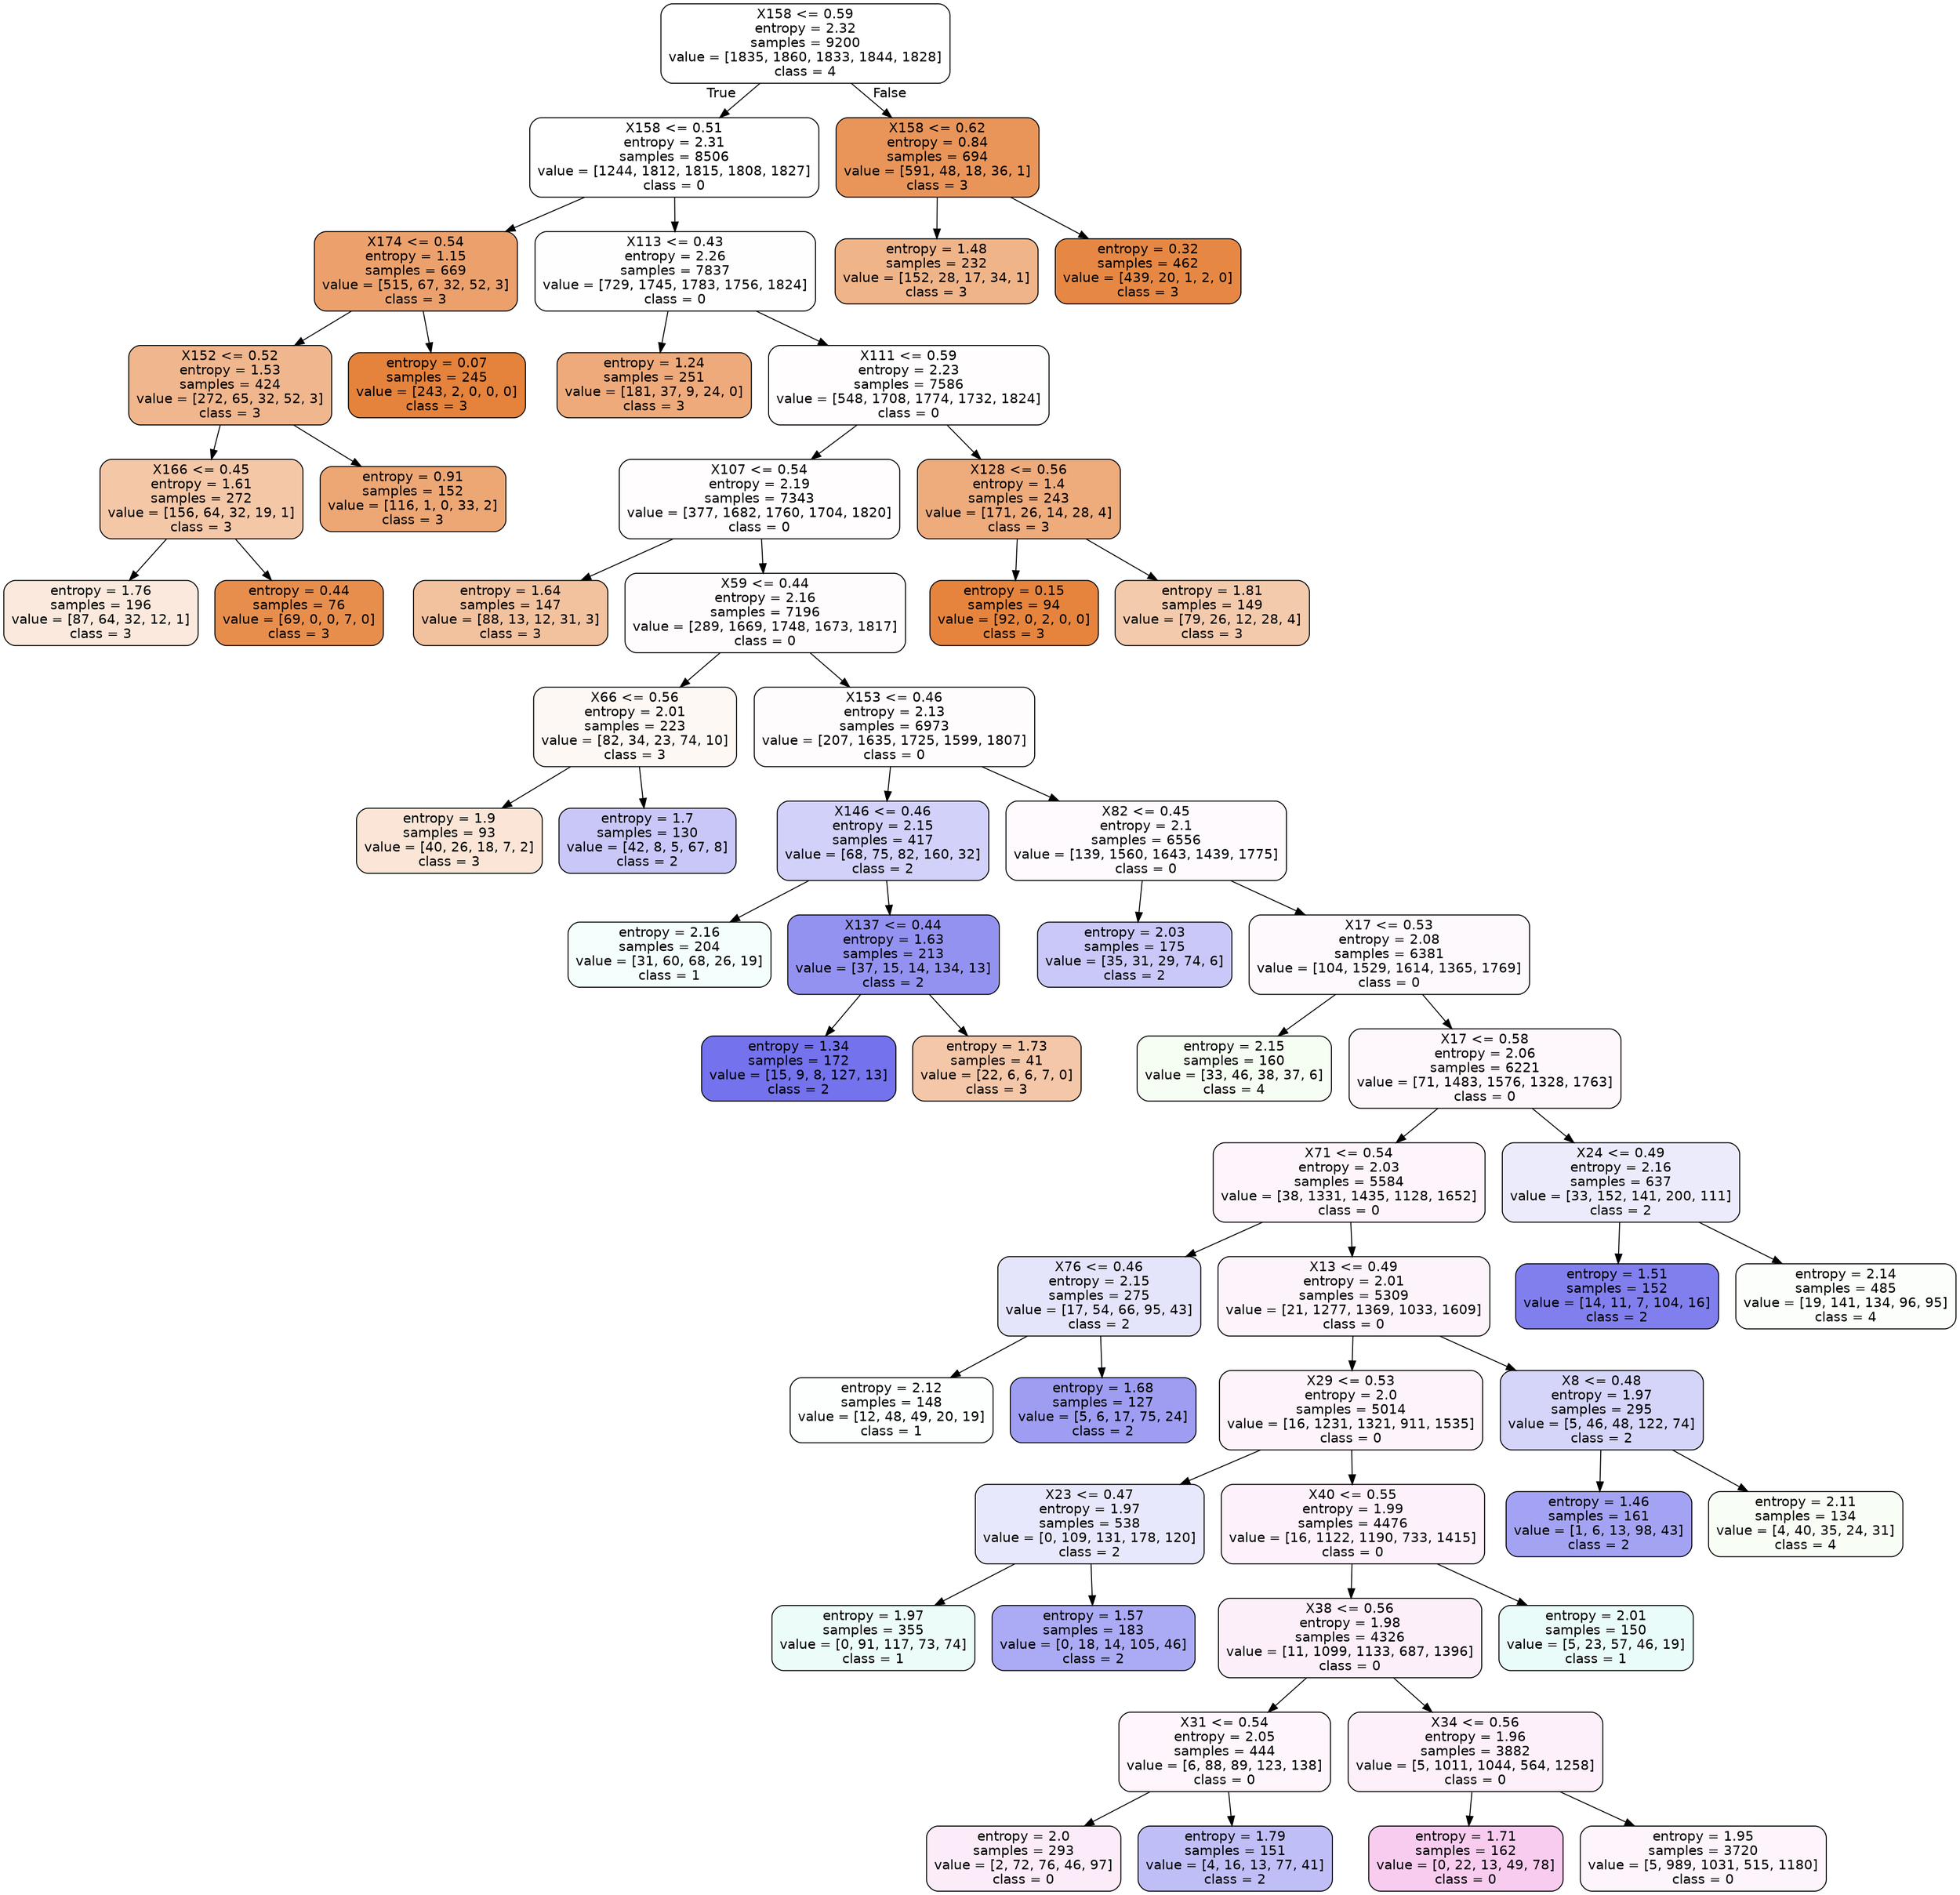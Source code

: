 digraph Tree {
node [shape=box, style="filled, rounded", color="black", fontname=helvetica] ;
edge [fontname=helvetica] ;
0 [label="X158 <= 0.59\nentropy = 2.32\nsamples = 9200\nvalue = [1835, 1860, 1833, 1844, 1828]\nclass = 4", fillcolor="#ffffff"] ;
1 [label="X158 <= 0.51\nentropy = 2.31\nsamples = 8506\nvalue = [1244, 1812, 1815, 1808, 1827]\nclass = 0", fillcolor="#ffffff"] ;
0 -> 1 [labeldistance=2.5, labelangle=45, headlabel="True"] ;
3 [label="X174 <= 0.54\nentropy = 1.15\nsamples = 669\nvalue = [515, 67, 32, 52, 3]\nclass = 3", fillcolor="#eca16c"] ;
1 -> 3 ;
21 [label="X152 <= 0.52\nentropy = 1.53\nsamples = 424\nvalue = [272, 65, 32, 52, 3]\nclass = 3", fillcolor="#f0b68d"] ;
3 -> 21 ;
31 [label="X166 <= 0.45\nentropy = 1.61\nsamples = 272\nvalue = [156, 64, 32, 19, 1]\nclass = 3", fillcolor="#f4c7a7"] ;
21 -> 31 ;
43 [label="entropy = 1.76\nsamples = 196\nvalue = [87, 64, 32, 12, 1]\nclass = 3", fillcolor="#fae9dc"] ;
31 -> 43 ;
44 [label="entropy = 0.44\nsamples = 76\nvalue = [69, 0, 0, 7, 0]\nclass = 3", fillcolor="#e88e4d"] ;
31 -> 44 ;
32 [label="entropy = 0.91\nsamples = 152\nvalue = [116, 1, 0, 33, 2]\nclass = 3", fillcolor="#eda775"] ;
21 -> 32 ;
22 [label="entropy = 0.07\nsamples = 245\nvalue = [243, 2, 0, 0, 0]\nclass = 3", fillcolor="#e5823b"] ;
3 -> 22 ;
4 [label="X113 <= 0.43\nentropy = 2.26\nsamples = 7837\nvalue = [729, 1745, 1783, 1756, 1824]\nclass = 0", fillcolor="#fffeff"] ;
1 -> 4 ;
5 [label="entropy = 1.24\nsamples = 251\nvalue = [181, 37, 9, 24, 0]\nclass = 3", fillcolor="#eeaa7a"] ;
4 -> 5 ;
6 [label="X111 <= 0.59\nentropy = 2.23\nsamples = 7586\nvalue = [548, 1708, 1774, 1732, 1824]\nclass = 0", fillcolor="#fffdfe"] ;
4 -> 6 ;
7 [label="X107 <= 0.54\nentropy = 2.19\nsamples = 7343\nvalue = [377, 1682, 1760, 1704, 1820]\nclass = 0", fillcolor="#fffdfe"] ;
6 -> 7 ;
9 [label="entropy = 1.64\nsamples = 147\nvalue = [88, 13, 12, 31, 3]\nclass = 3", fillcolor="#f2c19e"] ;
7 -> 9 ;
10 [label="X59 <= 0.44\nentropy = 2.16\nsamples = 7196\nvalue = [289, 1669, 1748, 1673, 1817]\nclass = 0", fillcolor="#fffcfe"] ;
7 -> 10 ;
11 [label="X66 <= 0.56\nentropy = 2.01\nsamples = 223\nvalue = [82, 34, 23, 74, 10]\nclass = 3", fillcolor="#fef8f4"] ;
10 -> 11 ;
47 [label="entropy = 1.9\nsamples = 93\nvalue = [40, 26, 18, 7, 2]\nclass = 3", fillcolor="#fae5d6"] ;
11 -> 47 ;
48 [label="entropy = 1.7\nsamples = 130\nvalue = [42, 8, 5, 67, 8]\nclass = 2", fillcolor="#c8c7f8"] ;
11 -> 48 ;
12 [label="X153 <= 0.46\nentropy = 2.13\nsamples = 6973\nvalue = [207, 1635, 1725, 1599, 1807]\nclass = 0", fillcolor="#fffcfe"] ;
10 -> 12 ;
13 [label="X146 <= 0.46\nentropy = 2.15\nsamples = 417\nvalue = [68, 75, 82, 160, 32]\nclass = 2", fillcolor="#d2d1f9"] ;
12 -> 13 ;
19 [label="entropy = 2.16\nsamples = 204\nvalue = [31, 60, 68, 26, 19]\nclass = 1", fillcolor="#f4fefc"] ;
13 -> 19 ;
20 [label="X137 <= 0.44\nentropy = 1.63\nsamples = 213\nvalue = [37, 15, 14, 134, 13]\nclass = 2", fillcolor="#9492f1"] ;
13 -> 20 ;
51 [label="entropy = 1.34\nsamples = 172\nvalue = [15, 9, 8, 127, 13]\nclass = 2", fillcolor="#7472ec"] ;
20 -> 51 ;
52 [label="entropy = 1.73\nsamples = 41\nvalue = [22, 6, 6, 7, 0]\nclass = 3", fillcolor="#f4c7a8"] ;
20 -> 52 ;
14 [label="X82 <= 0.45\nentropy = 2.1\nsamples = 6556\nvalue = [139, 1560, 1643, 1439, 1775]\nclass = 0", fillcolor="#fefafd"] ;
12 -> 14 ;
15 [label="entropy = 2.03\nsamples = 175\nvalue = [35, 31, 29, 74, 6]\nclass = 2", fillcolor="#c9c8f8"] ;
14 -> 15 ;
16 [label="X17 <= 0.53\nentropy = 2.08\nsamples = 6381\nvalue = [104, 1529, 1614, 1365, 1769]\nclass = 0", fillcolor="#fef9fd"] ;
14 -> 16 ;
17 [label="entropy = 2.15\nsamples = 160\nvalue = [33, 46, 38, 37, 6]\nclass = 4", fillcolor="#f6fdf2"] ;
16 -> 17 ;
18 [label="X17 <= 0.58\nentropy = 2.06\nsamples = 6221\nvalue = [71, 1483, 1576, 1328, 1763]\nclass = 0", fillcolor="#fef7fc"] ;
16 -> 18 ;
23 [label="X71 <= 0.54\nentropy = 2.03\nsamples = 5584\nvalue = [38, 1331, 1435, 1128, 1652]\nclass = 0", fillcolor="#fef5fc"] ;
18 -> 23 ;
29 [label="X76 <= 0.46\nentropy = 2.15\nsamples = 275\nvalue = [17, 54, 66, 95, 43]\nclass = 2", fillcolor="#e4e4fb"] ;
23 -> 29 ;
35 [label="entropy = 2.12\nsamples = 148\nvalue = [12, 48, 49, 20, 19]\nclass = 1", fillcolor="#fdfffe"] ;
29 -> 35 ;
36 [label="entropy = 1.68\nsamples = 127\nvalue = [5, 6, 17, 75, 24]\nclass = 2", fillcolor="#9e9df2"] ;
29 -> 36 ;
30 [label="X13 <= 0.49\nentropy = 2.01\nsamples = 5309\nvalue = [21, 1277, 1369, 1033, 1609]\nclass = 0", fillcolor="#fdf3fb"] ;
23 -> 30 ;
33 [label="X29 <= 0.53\nentropy = 2.0\nsamples = 5014\nvalue = [16, 1231, 1321, 911, 1535]\nclass = 0", fillcolor="#fdf4fb"] ;
30 -> 33 ;
39 [label="X23 <= 0.47\nentropy = 1.97\nsamples = 538\nvalue = [0, 109, 131, 178, 120]\nclass = 2", fillcolor="#e8e8fc"] ;
33 -> 39 ;
41 [label="entropy = 1.97\nsamples = 355\nvalue = [0, 91, 117, 73, 74]\nclass = 1", fillcolor="#ecfcf9"] ;
39 -> 41 ;
42 [label="entropy = 1.57\nsamples = 183\nvalue = [0, 18, 14, 105, 46]\nclass = 2", fillcolor="#abaaf4"] ;
39 -> 42 ;
40 [label="X40 <= 0.55\nentropy = 1.99\nsamples = 4476\nvalue = [16, 1122, 1190, 733, 1415]\nclass = 0", fillcolor="#fdf1fb"] ;
33 -> 40 ;
49 [label="X38 <= 0.56\nentropy = 1.98\nsamples = 4326\nvalue = [11, 1099, 1133, 687, 1396]\nclass = 0", fillcolor="#fdeffa"] ;
40 -> 49 ;
53 [label="X31 <= 0.54\nentropy = 2.05\nsamples = 444\nvalue = [6, 88, 89, 123, 138]\nclass = 0", fillcolor="#fef6fc"] ;
49 -> 53 ;
57 [label="entropy = 2.0\nsamples = 293\nvalue = [2, 72, 76, 46, 97]\nclass = 0", fillcolor="#fcecf9"] ;
53 -> 57 ;
58 [label="entropy = 1.79\nsamples = 151\nvalue = [4, 16, 13, 77, 41]\nclass = 2", fillcolor="#bfbef6"] ;
53 -> 58 ;
54 [label="X34 <= 0.56\nentropy = 1.96\nsamples = 3882\nvalue = [5, 1011, 1044, 564, 1258]\nclass = 0", fillcolor="#fdf0fa"] ;
49 -> 54 ;
55 [label="entropy = 1.71\nsamples = 162\nvalue = [0, 22, 13, 49, 78]\nclass = 0", fillcolor="#f8ccef"] ;
54 -> 55 ;
56 [label="entropy = 1.95\nsamples = 3720\nvalue = [5, 989, 1031, 515, 1180]\nclass = 0", fillcolor="#fef4fc"] ;
54 -> 56 ;
50 [label="entropy = 2.01\nsamples = 150\nvalue = [5, 23, 57, 46, 19]\nclass = 1", fillcolor="#eafcf9"] ;
40 -> 50 ;
34 [label="X8 <= 0.48\nentropy = 1.97\nsamples = 295\nvalue = [5, 46, 48, 122, 74]\nclass = 2", fillcolor="#d5d4f9"] ;
30 -> 34 ;
37 [label="entropy = 1.46\nsamples = 161\nvalue = [1, 6, 13, 98, 43]\nclass = 2", fillcolor="#a4a3f3"] ;
34 -> 37 ;
38 [label="entropy = 2.11\nsamples = 134\nvalue = [4, 40, 35, 24, 31]\nclass = 4", fillcolor="#f8fef5"] ;
34 -> 38 ;
24 [label="X24 <= 0.49\nentropy = 2.16\nsamples = 637\nvalue = [33, 152, 141, 200, 111]\nclass = 2", fillcolor="#ecebfc"] ;
18 -> 24 ;
25 [label="entropy = 1.51\nsamples = 152\nvalue = [14, 11, 7, 104, 16]\nclass = 2", fillcolor="#817fee"] ;
24 -> 25 ;
26 [label="entropy = 2.14\nsamples = 485\nvalue = [19, 141, 134, 96, 95]\nclass = 4", fillcolor="#fcfefb"] ;
24 -> 26 ;
8 [label="X128 <= 0.56\nentropy = 1.4\nsamples = 243\nvalue = [171, 26, 14, 28, 4]\nclass = 3", fillcolor="#eeab7b"] ;
6 -> 8 ;
45 [label="entropy = 0.15\nsamples = 94\nvalue = [92, 0, 2, 0, 0]\nclass = 3", fillcolor="#e6843d"] ;
8 -> 45 ;
46 [label="entropy = 1.81\nsamples = 149\nvalue = [79, 26, 12, 28, 4]\nclass = 3", fillcolor="#f4caac"] ;
8 -> 46 ;
2 [label="X158 <= 0.62\nentropy = 0.84\nsamples = 694\nvalue = [591, 48, 18, 36, 1]\nclass = 3", fillcolor="#e99559"] ;
0 -> 2 [labeldistance=2.5, labelangle=-45, headlabel="False"] ;
27 [label="entropy = 1.48\nsamples = 232\nvalue = [152, 28, 17, 34, 1]\nclass = 3", fillcolor="#f0b489"] ;
2 -> 27 ;
28 [label="entropy = 0.32\nsamples = 462\nvalue = [439, 20, 1, 2, 0]\nclass = 3", fillcolor="#e68843"] ;
2 -> 28 ;
}